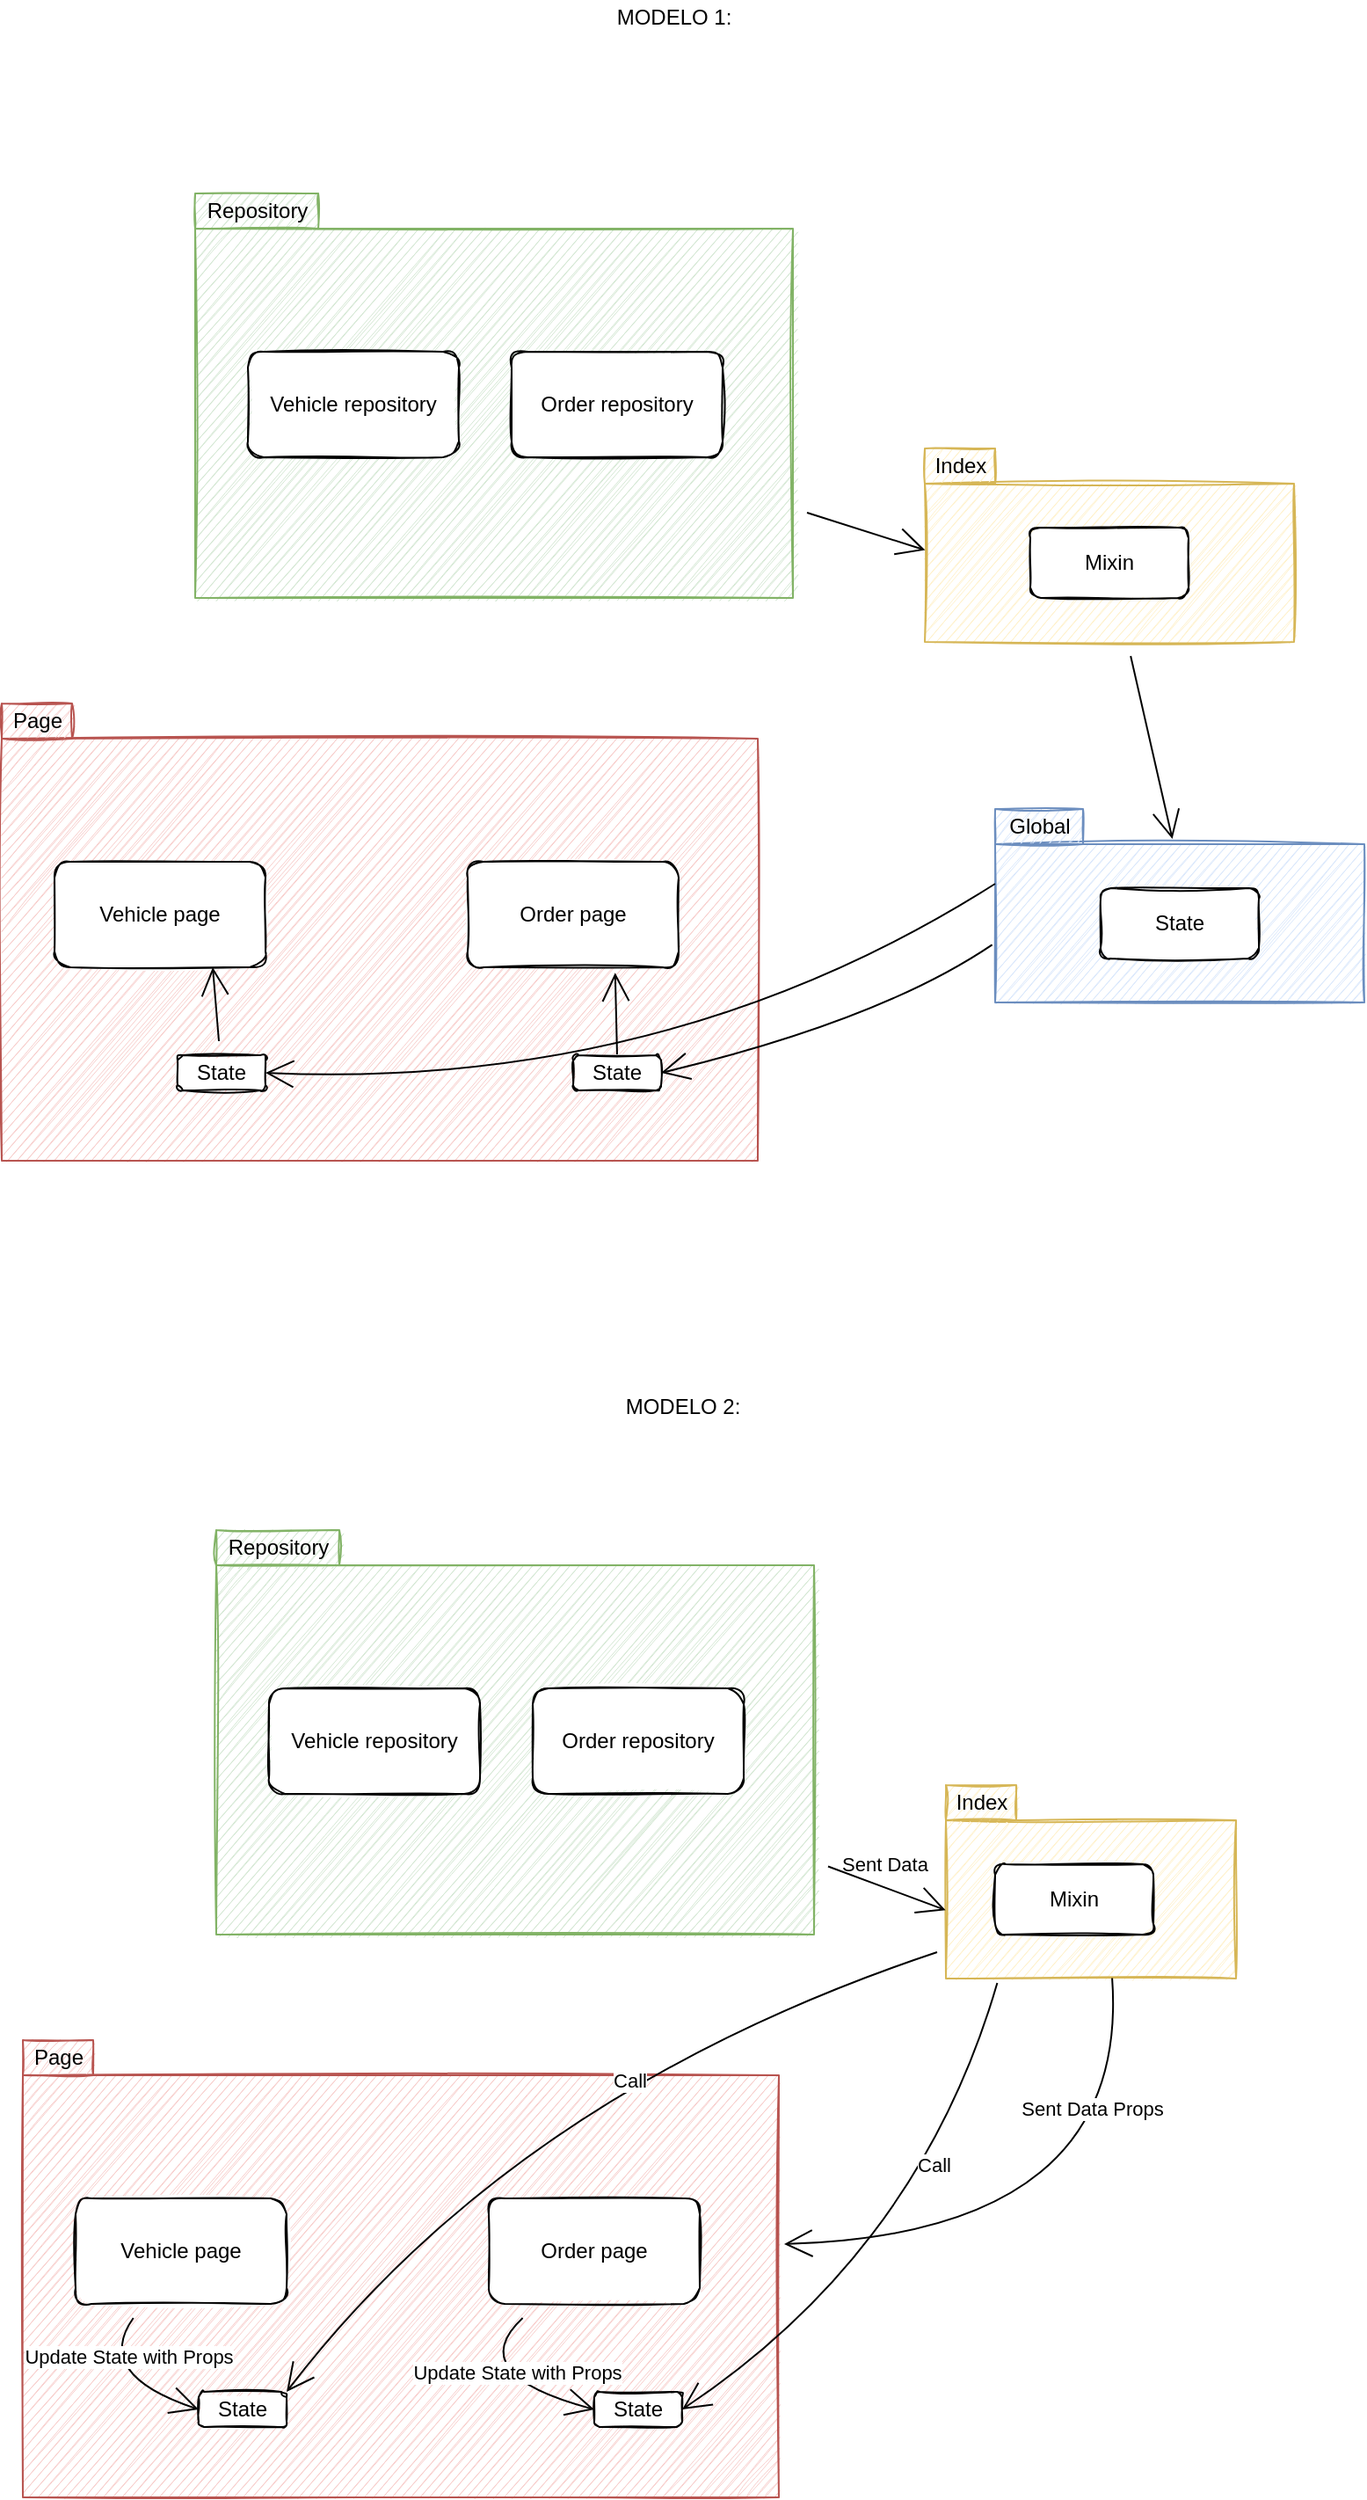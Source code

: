 <mxfile version="15.3.5" type="github">
  <diagram id="9qEGbad7l97ktrlNfDMw" name="Page-1">
    <mxGraphModel dx="1422" dy="781" grid="1" gridSize="10" guides="1" tooltips="1" connect="1" arrows="1" fold="1" page="1" pageScale="1" pageWidth="850" pageHeight="1100" math="0" shadow="0">
      <root>
        <mxCell id="0" />
        <mxCell id="1" parent="0" />
        <mxCell id="Llf1M_T53LXTJHKO9B76-27" value="" style="rounded=0;whiteSpace=wrap;html=1;shadow=0;glass=0;sketch=1;hachureGap=4;sketchStyle=rough;pointerEvents=0;fillColor=#dae8fc;strokeColor=#6c8ebf;" vertex="1" parent="1">
          <mxGeometry x="603" y="520" width="210" height="90" as="geometry" />
        </mxCell>
        <mxCell id="Llf1M_T53LXTJHKO9B76-30" style="edgeStyle=none;curved=1;rounded=0;orthogonalLoop=1;jettySize=auto;html=1;entryX=0.48;entryY=-0.033;entryDx=0;entryDy=0;entryPerimeter=0;endArrow=open;startSize=14;endSize=14;sourcePerimeterSpacing=8;targetPerimeterSpacing=8;" edge="1" parent="1" source="Llf1M_T53LXTJHKO9B76-22" target="Llf1M_T53LXTJHKO9B76-27">
          <mxGeometry relative="1" as="geometry" />
        </mxCell>
        <mxCell id="Llf1M_T53LXTJHKO9B76-22" value="" style="rounded=0;whiteSpace=wrap;html=1;shadow=0;glass=0;sketch=1;hachureGap=4;sketchStyle=rough;pointerEvents=0;fillColor=#fff2cc;strokeColor=#d6b656;" vertex="1" parent="1">
          <mxGeometry x="563" y="315" width="210" height="90" as="geometry" />
        </mxCell>
        <mxCell id="Llf1M_T53LXTJHKO9B76-57" style="edgeStyle=none;curved=1;rounded=0;orthogonalLoop=1;jettySize=auto;html=1;entryX=0.001;entryY=0.42;entryDx=0;entryDy=0;entryPerimeter=0;endArrow=open;startSize=14;endSize=14;sourcePerimeterSpacing=8;targetPerimeterSpacing=8;" edge="1" parent="1" source="Llf1M_T53LXTJHKO9B76-4" target="Llf1M_T53LXTJHKO9B76-22">
          <mxGeometry relative="1" as="geometry" />
        </mxCell>
        <mxCell id="Llf1M_T53LXTJHKO9B76-4" value="" style="rounded=0;whiteSpace=wrap;html=1;shadow=0;glass=0;sketch=1;hachureGap=4;sketchStyle=rough;pointerEvents=0;fillColor=#d5e8d4;strokeColor=#82b366;" vertex="1" parent="1">
          <mxGeometry x="148" y="170" width="340" height="210" as="geometry" />
        </mxCell>
        <mxCell id="Llf1M_T53LXTJHKO9B76-2" value="Vehicle repository" style="rounded=1;whiteSpace=wrap;html=1;hachureGap=4;pointerEvents=0;sketch=1;glass=0;shadow=0;fixDash=0;sketchStyle=rough;" vertex="1" parent="1">
          <mxGeometry x="178" y="240" width="120" height="60" as="geometry" />
        </mxCell>
        <mxCell id="Llf1M_T53LXTJHKO9B76-3" value="Order repository" style="rounded=1;whiteSpace=wrap;html=1;hachureGap=4;pointerEvents=0;sketch=1;glass=0;shadow=0;fixDash=0;sketchStyle=rough;" vertex="1" parent="1">
          <mxGeometry x="328" y="240" width="120" height="60" as="geometry" />
        </mxCell>
        <mxCell id="Llf1M_T53LXTJHKO9B76-5" value="Repository" style="text;html=1;align=center;verticalAlign=middle;resizable=0;points=[];autosize=1;strokeColor=#82b366;fillColor=#d5e8d4;sketch=1;" vertex="1" parent="1">
          <mxGeometry x="148" y="150" width="70" height="20" as="geometry" />
        </mxCell>
        <mxCell id="Llf1M_T53LXTJHKO9B76-6" value="" style="rounded=0;whiteSpace=wrap;html=1;shadow=0;glass=0;sketch=1;hachureGap=4;sketchStyle=rough;pointerEvents=0;fillColor=#f8cecc;strokeColor=#b85450;" vertex="1" parent="1">
          <mxGeometry x="38" y="460" width="430" height="240" as="geometry" />
        </mxCell>
        <mxCell id="Llf1M_T53LXTJHKO9B76-7" value="Page" style="text;html=1;align=center;verticalAlign=middle;resizable=0;points=[];autosize=1;strokeColor=#b85450;fillColor=#f8cecc;sketch=1;" vertex="1" parent="1">
          <mxGeometry x="38" y="440" width="40" height="20" as="geometry" />
        </mxCell>
        <mxCell id="Llf1M_T53LXTJHKO9B76-8" value="Vehicle page" style="rounded=1;whiteSpace=wrap;html=1;hachureGap=4;pointerEvents=0;sketch=1;glass=0;shadow=0;fixDash=0;sketchStyle=rough;" vertex="1" parent="1">
          <mxGeometry x="68" y="530" width="120" height="60" as="geometry" />
        </mxCell>
        <mxCell id="Llf1M_T53LXTJHKO9B76-9" value="Order page" style="rounded=1;whiteSpace=wrap;html=1;hachureGap=4;pointerEvents=0;sketch=1;glass=0;shadow=0;fixDash=0;sketchStyle=rough;" vertex="1" parent="1">
          <mxGeometry x="303" y="530" width="120" height="60" as="geometry" />
        </mxCell>
        <mxCell id="Llf1M_T53LXTJHKO9B76-12" style="edgeStyle=none;curved=1;rounded=0;orthogonalLoop=1;jettySize=auto;html=1;endArrow=open;startSize=14;endSize=14;sourcePerimeterSpacing=8;targetPerimeterSpacing=8;exitX=0.5;exitY=0;exitDx=0;exitDy=0;entryX=0.699;entryY=1.053;entryDx=0;entryDy=0;entryPerimeter=0;" edge="1" parent="1" source="Llf1M_T53LXTJHKO9B76-11" target="Llf1M_T53LXTJHKO9B76-9">
          <mxGeometry relative="1" as="geometry" />
        </mxCell>
        <mxCell id="Llf1M_T53LXTJHKO9B76-11" value="State" style="rounded=1;whiteSpace=wrap;html=1;hachureGap=4;pointerEvents=0;sketch=1;glass=0;shadow=0;fixDash=0;sketchStyle=rough;" vertex="1" parent="1">
          <mxGeometry x="363" y="640" width="50" height="20" as="geometry" />
        </mxCell>
        <mxCell id="Llf1M_T53LXTJHKO9B76-14" style="edgeStyle=none;curved=1;rounded=0;orthogonalLoop=1;jettySize=auto;html=1;entryX=0.75;entryY=1;entryDx=0;entryDy=0;endArrow=open;startSize=14;endSize=14;sourcePerimeterSpacing=8;targetPerimeterSpacing=8;" edge="1" parent="1" source="Llf1M_T53LXTJHKO9B76-13" target="Llf1M_T53LXTJHKO9B76-8">
          <mxGeometry relative="1" as="geometry" />
        </mxCell>
        <mxCell id="Llf1M_T53LXTJHKO9B76-13" value="State" style="rounded=1;whiteSpace=wrap;html=1;hachureGap=4;pointerEvents=0;sketch=1;glass=0;shadow=0;fixDash=0;sketchStyle=rough;" vertex="1" parent="1">
          <mxGeometry x="138" y="640" width="50" height="20" as="geometry" />
        </mxCell>
        <mxCell id="Llf1M_T53LXTJHKO9B76-19" style="edgeStyle=none;curved=1;rounded=0;orthogonalLoop=1;jettySize=auto;html=1;entryX=1;entryY=0.5;entryDx=0;entryDy=0;endArrow=open;startSize=14;endSize=14;sourcePerimeterSpacing=8;targetPerimeterSpacing=8;exitX=-0.008;exitY=0.635;exitDx=0;exitDy=0;exitPerimeter=0;" edge="1" parent="1" source="Llf1M_T53LXTJHKO9B76-27" target="Llf1M_T53LXTJHKO9B76-11">
          <mxGeometry relative="1" as="geometry">
            <Array as="points">
              <mxPoint x="538" y="620" />
            </Array>
          </mxGeometry>
        </mxCell>
        <mxCell id="Llf1M_T53LXTJHKO9B76-20" style="edgeStyle=none;curved=1;rounded=0;orthogonalLoop=1;jettySize=auto;html=1;entryX=1;entryY=0.5;entryDx=0;entryDy=0;endArrow=open;startSize=14;endSize=14;sourcePerimeterSpacing=8;targetPerimeterSpacing=8;exitX=0;exitY=0.25;exitDx=0;exitDy=0;" edge="1" parent="1" source="Llf1M_T53LXTJHKO9B76-27" target="Llf1M_T53LXTJHKO9B76-13">
          <mxGeometry relative="1" as="geometry">
            <Array as="points">
              <mxPoint x="418" y="660" />
            </Array>
          </mxGeometry>
        </mxCell>
        <mxCell id="Llf1M_T53LXTJHKO9B76-15" value="State" style="rounded=1;whiteSpace=wrap;html=1;hachureGap=4;pointerEvents=0;sketch=1;glass=0;shadow=0;fixDash=0;sketchStyle=rough;" vertex="1" parent="1">
          <mxGeometry x="663" y="545" width="90" height="40" as="geometry" />
        </mxCell>
        <mxCell id="Llf1M_T53LXTJHKO9B76-21" value="Mixin" style="rounded=1;whiteSpace=wrap;html=1;hachureGap=4;pointerEvents=0;sketch=1;glass=0;shadow=0;fixDash=0;sketchStyle=rough;" vertex="1" parent="1">
          <mxGeometry x="623" y="340" width="90" height="40" as="geometry" />
        </mxCell>
        <mxCell id="Llf1M_T53LXTJHKO9B76-23" value="Index" style="text;html=1;align=center;verticalAlign=middle;resizable=0;points=[];autosize=1;strokeColor=#d6b656;fillColor=#fff2cc;sketch=1;" vertex="1" parent="1">
          <mxGeometry x="563" y="295" width="40" height="20" as="geometry" />
        </mxCell>
        <mxCell id="Llf1M_T53LXTJHKO9B76-28" value="Global" style="text;html=1;align=center;verticalAlign=middle;resizable=0;points=[];autosize=1;strokeColor=#6c8ebf;fillColor=#dae8fc;sketch=1;" vertex="1" parent="1">
          <mxGeometry x="603" y="500" width="50" height="20" as="geometry" />
        </mxCell>
        <mxCell id="Llf1M_T53LXTJHKO9B76-34" value="" style="rounded=0;whiteSpace=wrap;html=1;shadow=0;glass=0;sketch=1;hachureGap=4;sketchStyle=rough;pointerEvents=0;fillColor=#fff2cc;strokeColor=#d6b656;" vertex="1" parent="1">
          <mxGeometry x="575" y="1075" width="165" height="90" as="geometry" />
        </mxCell>
        <mxCell id="Llf1M_T53LXTJHKO9B76-58" style="edgeStyle=none;curved=1;rounded=0;orthogonalLoop=1;jettySize=auto;html=1;entryX=-0.001;entryY=0.568;entryDx=0;entryDy=0;entryPerimeter=0;endArrow=open;startSize=14;endSize=14;sourcePerimeterSpacing=8;targetPerimeterSpacing=8;" edge="1" parent="1" source="Llf1M_T53LXTJHKO9B76-35" target="Llf1M_T53LXTJHKO9B76-34">
          <mxGeometry relative="1" as="geometry" />
        </mxCell>
        <mxCell id="Llf1M_T53LXTJHKO9B76-76" value="Sent Data" style="edgeLabel;html=1;align=center;verticalAlign=middle;resizable=0;points=[];labelBackgroundColor=none;" vertex="1" connectable="0" parent="Llf1M_T53LXTJHKO9B76-58">
          <mxGeometry x="0.159" y="1" relative="1" as="geometry">
            <mxPoint x="-7" y="-15" as="offset" />
          </mxGeometry>
        </mxCell>
        <mxCell id="Llf1M_T53LXTJHKO9B76-35" value="" style="rounded=0;whiteSpace=wrap;html=1;shadow=0;glass=0;sketch=1;hachureGap=4;sketchStyle=rough;pointerEvents=0;fillColor=#d5e8d4;strokeColor=#82b366;" vertex="1" parent="1">
          <mxGeometry x="160" y="930" width="340" height="210" as="geometry" />
        </mxCell>
        <mxCell id="Llf1M_T53LXTJHKO9B76-36" value="Vehicle repository" style="rounded=1;whiteSpace=wrap;html=1;hachureGap=4;pointerEvents=0;sketch=1;glass=0;shadow=0;fixDash=0;sketchStyle=rough;" vertex="1" parent="1">
          <mxGeometry x="190" y="1000" width="120" height="60" as="geometry" />
        </mxCell>
        <mxCell id="Llf1M_T53LXTJHKO9B76-37" value="Order repository" style="rounded=1;whiteSpace=wrap;html=1;hachureGap=4;pointerEvents=0;sketch=1;glass=0;shadow=0;fixDash=0;sketchStyle=rough;" vertex="1" parent="1">
          <mxGeometry x="340" y="1000" width="120" height="60" as="geometry" />
        </mxCell>
        <mxCell id="Llf1M_T53LXTJHKO9B76-38" value="Repository" style="text;html=1;align=center;verticalAlign=middle;resizable=0;points=[];autosize=1;strokeColor=#82b366;fillColor=#d5e8d4;sketch=1;" vertex="1" parent="1">
          <mxGeometry x="160" y="910" width="70" height="20" as="geometry" />
        </mxCell>
        <mxCell id="Llf1M_T53LXTJHKO9B76-39" value="" style="rounded=0;whiteSpace=wrap;html=1;shadow=0;glass=0;sketch=1;hachureGap=4;sketchStyle=rough;pointerEvents=0;fillColor=#f8cecc;strokeColor=#b85450;" vertex="1" parent="1">
          <mxGeometry x="50" y="1220" width="430" height="240" as="geometry" />
        </mxCell>
        <mxCell id="Llf1M_T53LXTJHKO9B76-40" value="Page" style="text;html=1;align=center;verticalAlign=middle;resizable=0;points=[];autosize=1;strokeColor=#b85450;fillColor=#f8cecc;sketch=1;" vertex="1" parent="1">
          <mxGeometry x="50" y="1200" width="40" height="20" as="geometry" />
        </mxCell>
        <mxCell id="Llf1M_T53LXTJHKO9B76-84" style="edgeStyle=none;curved=1;rounded=0;orthogonalLoop=1;jettySize=auto;html=1;entryX=0;entryY=0.5;entryDx=0;entryDy=0;endArrow=open;startSize=14;endSize=14;sourcePerimeterSpacing=8;targetPerimeterSpacing=8;" edge="1" parent="1" source="Llf1M_T53LXTJHKO9B76-41" target="Llf1M_T53LXTJHKO9B76-46">
          <mxGeometry relative="1" as="geometry">
            <Array as="points">
              <mxPoint x="90" y="1390" />
            </Array>
          </mxGeometry>
        </mxCell>
        <mxCell id="Llf1M_T53LXTJHKO9B76-41" value="Vehicle page" style="rounded=1;whiteSpace=wrap;html=1;hachureGap=4;pointerEvents=0;sketch=1;glass=0;shadow=0;fixDash=0;sketchStyle=rough;" vertex="1" parent="1">
          <mxGeometry x="80" y="1290" width="120" height="60" as="geometry" />
        </mxCell>
        <mxCell id="Llf1M_T53LXTJHKO9B76-82" style="edgeStyle=none;curved=1;rounded=0;orthogonalLoop=1;jettySize=auto;html=1;entryX=0;entryY=0.5;entryDx=0;entryDy=0;endArrow=open;startSize=14;endSize=14;sourcePerimeterSpacing=8;targetPerimeterSpacing=8;" edge="1" parent="1" source="Llf1M_T53LXTJHKO9B76-42" target="Llf1M_T53LXTJHKO9B76-44">
          <mxGeometry relative="1" as="geometry">
            <Array as="points">
              <mxPoint x="300" y="1390" />
            </Array>
          </mxGeometry>
        </mxCell>
        <mxCell id="Llf1M_T53LXTJHKO9B76-83" value="Update State with Props" style="edgeLabel;html=1;align=center;verticalAlign=middle;resizable=0;points=[];" vertex="1" connectable="0" parent="Llf1M_T53LXTJHKO9B76-82">
          <mxGeometry x="0.22" y="9" relative="1" as="geometry">
            <mxPoint as="offset" />
          </mxGeometry>
        </mxCell>
        <mxCell id="Llf1M_T53LXTJHKO9B76-42" value="Order page" style="rounded=1;whiteSpace=wrap;html=1;hachureGap=4;pointerEvents=0;sketch=1;glass=0;shadow=0;fixDash=0;sketchStyle=rough;" vertex="1" parent="1">
          <mxGeometry x="315" y="1290" width="120" height="60" as="geometry" />
        </mxCell>
        <mxCell id="Llf1M_T53LXTJHKO9B76-44" value="State" style="rounded=1;whiteSpace=wrap;html=1;hachureGap=4;pointerEvents=0;sketch=1;glass=0;shadow=0;fixDash=0;sketchStyle=rough;" vertex="1" parent="1">
          <mxGeometry x="375" y="1400" width="50" height="20" as="geometry" />
        </mxCell>
        <mxCell id="Llf1M_T53LXTJHKO9B76-46" value="State" style="rounded=1;whiteSpace=wrap;html=1;hachureGap=4;pointerEvents=0;sketch=1;glass=0;shadow=0;fixDash=0;sketchStyle=rough;" vertex="1" parent="1">
          <mxGeometry x="150" y="1400" width="50" height="20" as="geometry" />
        </mxCell>
        <mxCell id="Llf1M_T53LXTJHKO9B76-77" style="edgeStyle=none;curved=1;rounded=0;orthogonalLoop=1;jettySize=auto;html=1;exitX=0.177;exitY=1.028;exitDx=0;exitDy=0;entryX=1;entryY=0.5;entryDx=0;entryDy=0;endArrow=open;startSize=14;endSize=14;sourcePerimeterSpacing=8;targetPerimeterSpacing=8;exitPerimeter=0;" edge="1" parent="1" source="Llf1M_T53LXTJHKO9B76-34" target="Llf1M_T53LXTJHKO9B76-44">
          <mxGeometry relative="1" as="geometry">
            <Array as="points">
              <mxPoint x="560" y="1320" />
            </Array>
          </mxGeometry>
        </mxCell>
        <mxCell id="Llf1M_T53LXTJHKO9B76-78" value="Call" style="edgeLabel;html=1;align=center;verticalAlign=middle;resizable=0;points=[];" vertex="1" connectable="0" parent="Llf1M_T53LXTJHKO9B76-77">
          <mxGeometry x="-0.173" y="-3" relative="1" as="geometry">
            <mxPoint x="3" y="-23" as="offset" />
          </mxGeometry>
        </mxCell>
        <mxCell id="Llf1M_T53LXTJHKO9B76-79" style="edgeStyle=none;curved=1;rounded=0;orthogonalLoop=1;jettySize=auto;html=1;entryX=1;entryY=0;entryDx=0;entryDy=0;endArrow=open;startSize=14;endSize=14;sourcePerimeterSpacing=8;targetPerimeterSpacing=8;" edge="1" parent="1" target="Llf1M_T53LXTJHKO9B76-46">
          <mxGeometry relative="1" as="geometry">
            <mxPoint x="570" y="1150" as="sourcePoint" />
            <Array as="points">
              <mxPoint x="330" y="1230" />
            </Array>
          </mxGeometry>
        </mxCell>
        <mxCell id="Llf1M_T53LXTJHKO9B76-80" value="Call" style="edgeLabel;html=1;align=center;verticalAlign=middle;resizable=0;points=[];" vertex="1" connectable="0" parent="Llf1M_T53LXTJHKO9B76-79">
          <mxGeometry x="-0.19" y="14" relative="1" as="geometry">
            <mxPoint as="offset" />
          </mxGeometry>
        </mxCell>
        <mxCell id="Llf1M_T53LXTJHKO9B76-50" value="Mixin" style="rounded=1;whiteSpace=wrap;html=1;hachureGap=4;pointerEvents=0;sketch=1;glass=0;shadow=0;fixDash=0;sketchStyle=rough;" vertex="1" parent="1">
          <mxGeometry x="603" y="1100" width="90" height="40" as="geometry" />
        </mxCell>
        <mxCell id="Llf1M_T53LXTJHKO9B76-51" value="Index" style="text;html=1;align=center;verticalAlign=middle;resizable=0;points=[];autosize=1;strokeColor=#d6b656;fillColor=#fff2cc;sketch=1;" vertex="1" parent="1">
          <mxGeometry x="575" y="1055" width="40" height="20" as="geometry" />
        </mxCell>
        <mxCell id="Llf1M_T53LXTJHKO9B76-53" value="MODELO 2:" style="text;html=1;align=center;verticalAlign=middle;resizable=0;points=[];autosize=1;strokeColor=none;fillColor=none;" vertex="1" parent="1">
          <mxGeometry x="385" y="830" width="80" height="20" as="geometry" />
        </mxCell>
        <mxCell id="Llf1M_T53LXTJHKO9B76-54" value="MODELO 1:" style="text;html=1;align=center;verticalAlign=middle;resizable=0;points=[];autosize=1;strokeColor=none;fillColor=none;" vertex="1" parent="1">
          <mxGeometry x="380" y="40" width="80" height="20" as="geometry" />
        </mxCell>
        <mxCell id="Llf1M_T53LXTJHKO9B76-72" style="edgeStyle=none;curved=1;rounded=0;orthogonalLoop=1;jettySize=auto;html=1;exitX=0.573;exitY=0.997;exitDx=0;exitDy=0;endArrow=open;startSize=14;endSize=14;sourcePerimeterSpacing=8;targetPerimeterSpacing=8;exitPerimeter=0;" edge="1" parent="1" source="Llf1M_T53LXTJHKO9B76-34">
          <mxGeometry relative="1" as="geometry">
            <mxPoint x="775" y="1140" as="sourcePoint" />
            <mxPoint x="483" y="1316" as="targetPoint" />
            <Array as="points">
              <mxPoint x="680" y="1310" />
            </Array>
          </mxGeometry>
        </mxCell>
        <mxCell id="Llf1M_T53LXTJHKO9B76-81" value="Sent Data Props" style="edgeLabel;html=1;align=center;verticalAlign=middle;resizable=0;points=[];" vertex="1" connectable="0" parent="Llf1M_T53LXTJHKO9B76-72">
          <mxGeometry x="-0.577" y="-17" relative="1" as="geometry">
            <mxPoint as="offset" />
          </mxGeometry>
        </mxCell>
        <mxCell id="Llf1M_T53LXTJHKO9B76-85" value="Update State with Props" style="edgeLabel;html=1;align=center;verticalAlign=middle;resizable=0;points=[];" vertex="1" connectable="0" parent="1">
          <mxGeometry x="110.004" y="1379.997" as="geometry" />
        </mxCell>
      </root>
    </mxGraphModel>
  </diagram>
</mxfile>

